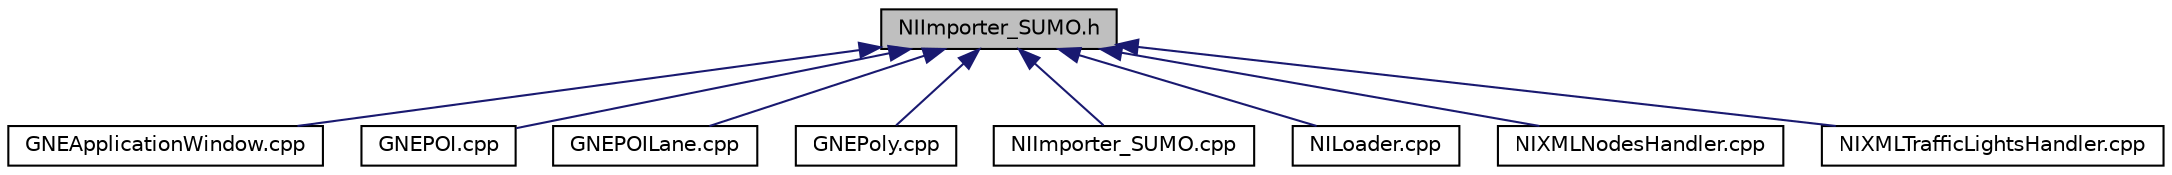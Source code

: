 digraph "NIImporter_SUMO.h"
{
  edge [fontname="Helvetica",fontsize="10",labelfontname="Helvetica",labelfontsize="10"];
  node [fontname="Helvetica",fontsize="10",shape=record];
  Node63 [label="NIImporter_SUMO.h",height=0.2,width=0.4,color="black", fillcolor="grey75", style="filled", fontcolor="black"];
  Node63 -> Node64 [dir="back",color="midnightblue",fontsize="10",style="solid",fontname="Helvetica"];
  Node64 [label="GNEApplicationWindow.cpp",height=0.2,width=0.4,color="black", fillcolor="white", style="filled",URL="$d5/d18/_g_n_e_application_window_8cpp.html"];
  Node63 -> Node65 [dir="back",color="midnightblue",fontsize="10",style="solid",fontname="Helvetica"];
  Node65 [label="GNEPOI.cpp",height=0.2,width=0.4,color="black", fillcolor="white", style="filled",URL="$d6/d88/_g_n_e_p_o_i_8cpp.html"];
  Node63 -> Node66 [dir="back",color="midnightblue",fontsize="10",style="solid",fontname="Helvetica"];
  Node66 [label="GNEPOILane.cpp",height=0.2,width=0.4,color="black", fillcolor="white", style="filled",URL="$db/d1e/_g_n_e_p_o_i_lane_8cpp.html"];
  Node63 -> Node67 [dir="back",color="midnightblue",fontsize="10",style="solid",fontname="Helvetica"];
  Node67 [label="GNEPoly.cpp",height=0.2,width=0.4,color="black", fillcolor="white", style="filled",URL="$da/d4a/_g_n_e_poly_8cpp.html"];
  Node63 -> Node68 [dir="back",color="midnightblue",fontsize="10",style="solid",fontname="Helvetica"];
  Node68 [label="NIImporter_SUMO.cpp",height=0.2,width=0.4,color="black", fillcolor="white", style="filled",URL="$d8/db1/_n_i_importer___s_u_m_o_8cpp.html"];
  Node63 -> Node69 [dir="back",color="midnightblue",fontsize="10",style="solid",fontname="Helvetica"];
  Node69 [label="NILoader.cpp",height=0.2,width=0.4,color="black", fillcolor="white", style="filled",URL="$d0/d6a/_n_i_loader_8cpp.html"];
  Node63 -> Node70 [dir="back",color="midnightblue",fontsize="10",style="solid",fontname="Helvetica"];
  Node70 [label="NIXMLNodesHandler.cpp",height=0.2,width=0.4,color="black", fillcolor="white", style="filled",URL="$db/d29/_n_i_x_m_l_nodes_handler_8cpp.html"];
  Node63 -> Node71 [dir="back",color="midnightblue",fontsize="10",style="solid",fontname="Helvetica"];
  Node71 [label="NIXMLTrafficLightsHandler.cpp",height=0.2,width=0.4,color="black", fillcolor="white", style="filled",URL="$dd/d7c/_n_i_x_m_l_traffic_lights_handler_8cpp.html"];
}
